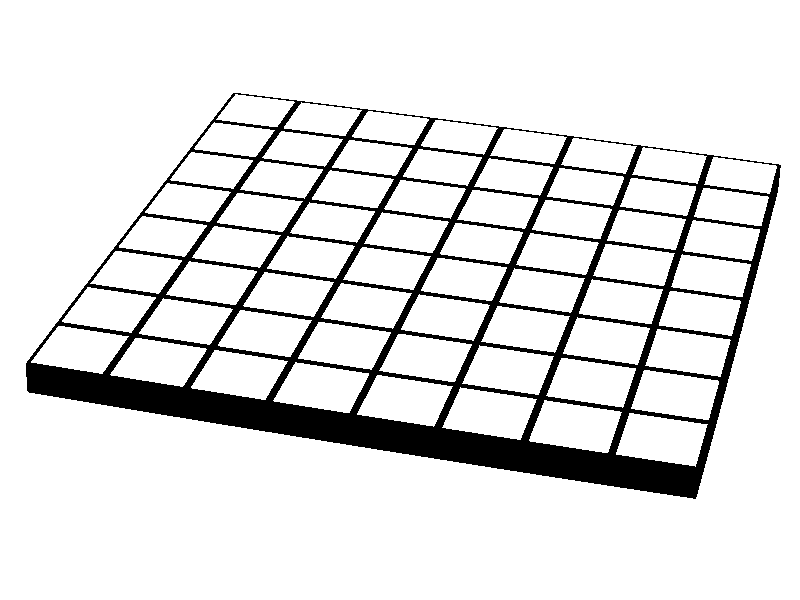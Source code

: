 // POV-Ray 3.7 Scene File "grid00.pov"
// author: Friedrich A. Lohmueller, 2005/Aug-2009/Jan-2011
// email: Friedrich.Lohmueller_at_t-online.de
// homepage: http://www.f-lohmueller.de
//
#version 3.7;
global_settings{ assumed_gamma 1.0 }
#default{ finish{ ambient 0.1 diffuse 0.9 }} 

#include "colors.inc"
#include "textures.inc"
// camera -----------------------------------------------------------
#declare Cam0 = camera {//ultra_wide_angle 
                        angle 25 
                        location  <0.0 , 0.0 ,-30.0>
                        look_at   <0.0 , 0.0 , 0.0>}
#declare Cam1 = camera {ultra_wide_angle angle 19
                        location  <4.0 , 10 ,-12.0>
                        look_at   <0.9 , 1.5 , 0.0>}
camera{Cam1}
// sun ---------------------------------------------------------------
light_source{<500,1500,-2500> color White}
// sky ---------------------------------------------------------------
sphere{<0,0,0>,1 hollow 
              texture{pigment{gradient <0,1,0>
                              color_map{[0.00 color rgb<1,0.75,0> ]
                                        [0.30 color rgb<1,0.65,0>*0.8]
                                        [0.50 color White *1.1]
                                        [0.65 color rgb<1,0.65,0>*0.8]
                                        [1.00 color rgb<1,0.75,0> ]}
                              quick_color White 
                              scale 2 translate<0,-1,0>}
                      finish {ambient 1 diffuse 0} rotate<20,0,0>
                     } 
           scale 10000}
//--------------------------------------------------------------------
//--------------------------------------------------------------------

// background ----------------------------------------<<<< grid macro
//----------------------------------------------------------------
#macro Raster(RScale, RLine) 
       pigment{ gradient x scale RScale
                color_map{[0.000   color rgbt<0,0,0,0>]
                          [0+RLine color rgbt<0,0,0,0>]
                          [0+RLine color rgbt<1,1,1,1>]
                          [1-RLine color rgbt<1,1,1,1>]
                          [1-RLine color rgbt<0,0,0,0>]
                          [1.000   color rgbt<0,0,0,0>]} }
       finish { phong 0.1}
 #end// of Raster(RScale, RLine)-macro    
//--------------------------------------------------------------------
box {<0,0,0>,< 2,0.1,2> scale <1,1,1>                
      texture{ pigment{ color rgb<1,1,1>*1.3} 
               finish { phong 0.1} }
      texture{ Raster( 1.0, 0.045) scale 0.25}
      texture{ Raster( 1.0, 0.045) scale 0.25 rotate<0,90,0>}
     rotate<0,0,0>
     scale 2
     rotate<5,0,0> translate<-1.0,1.5,-1.5>}
//-----------------------------------------------------------------end





